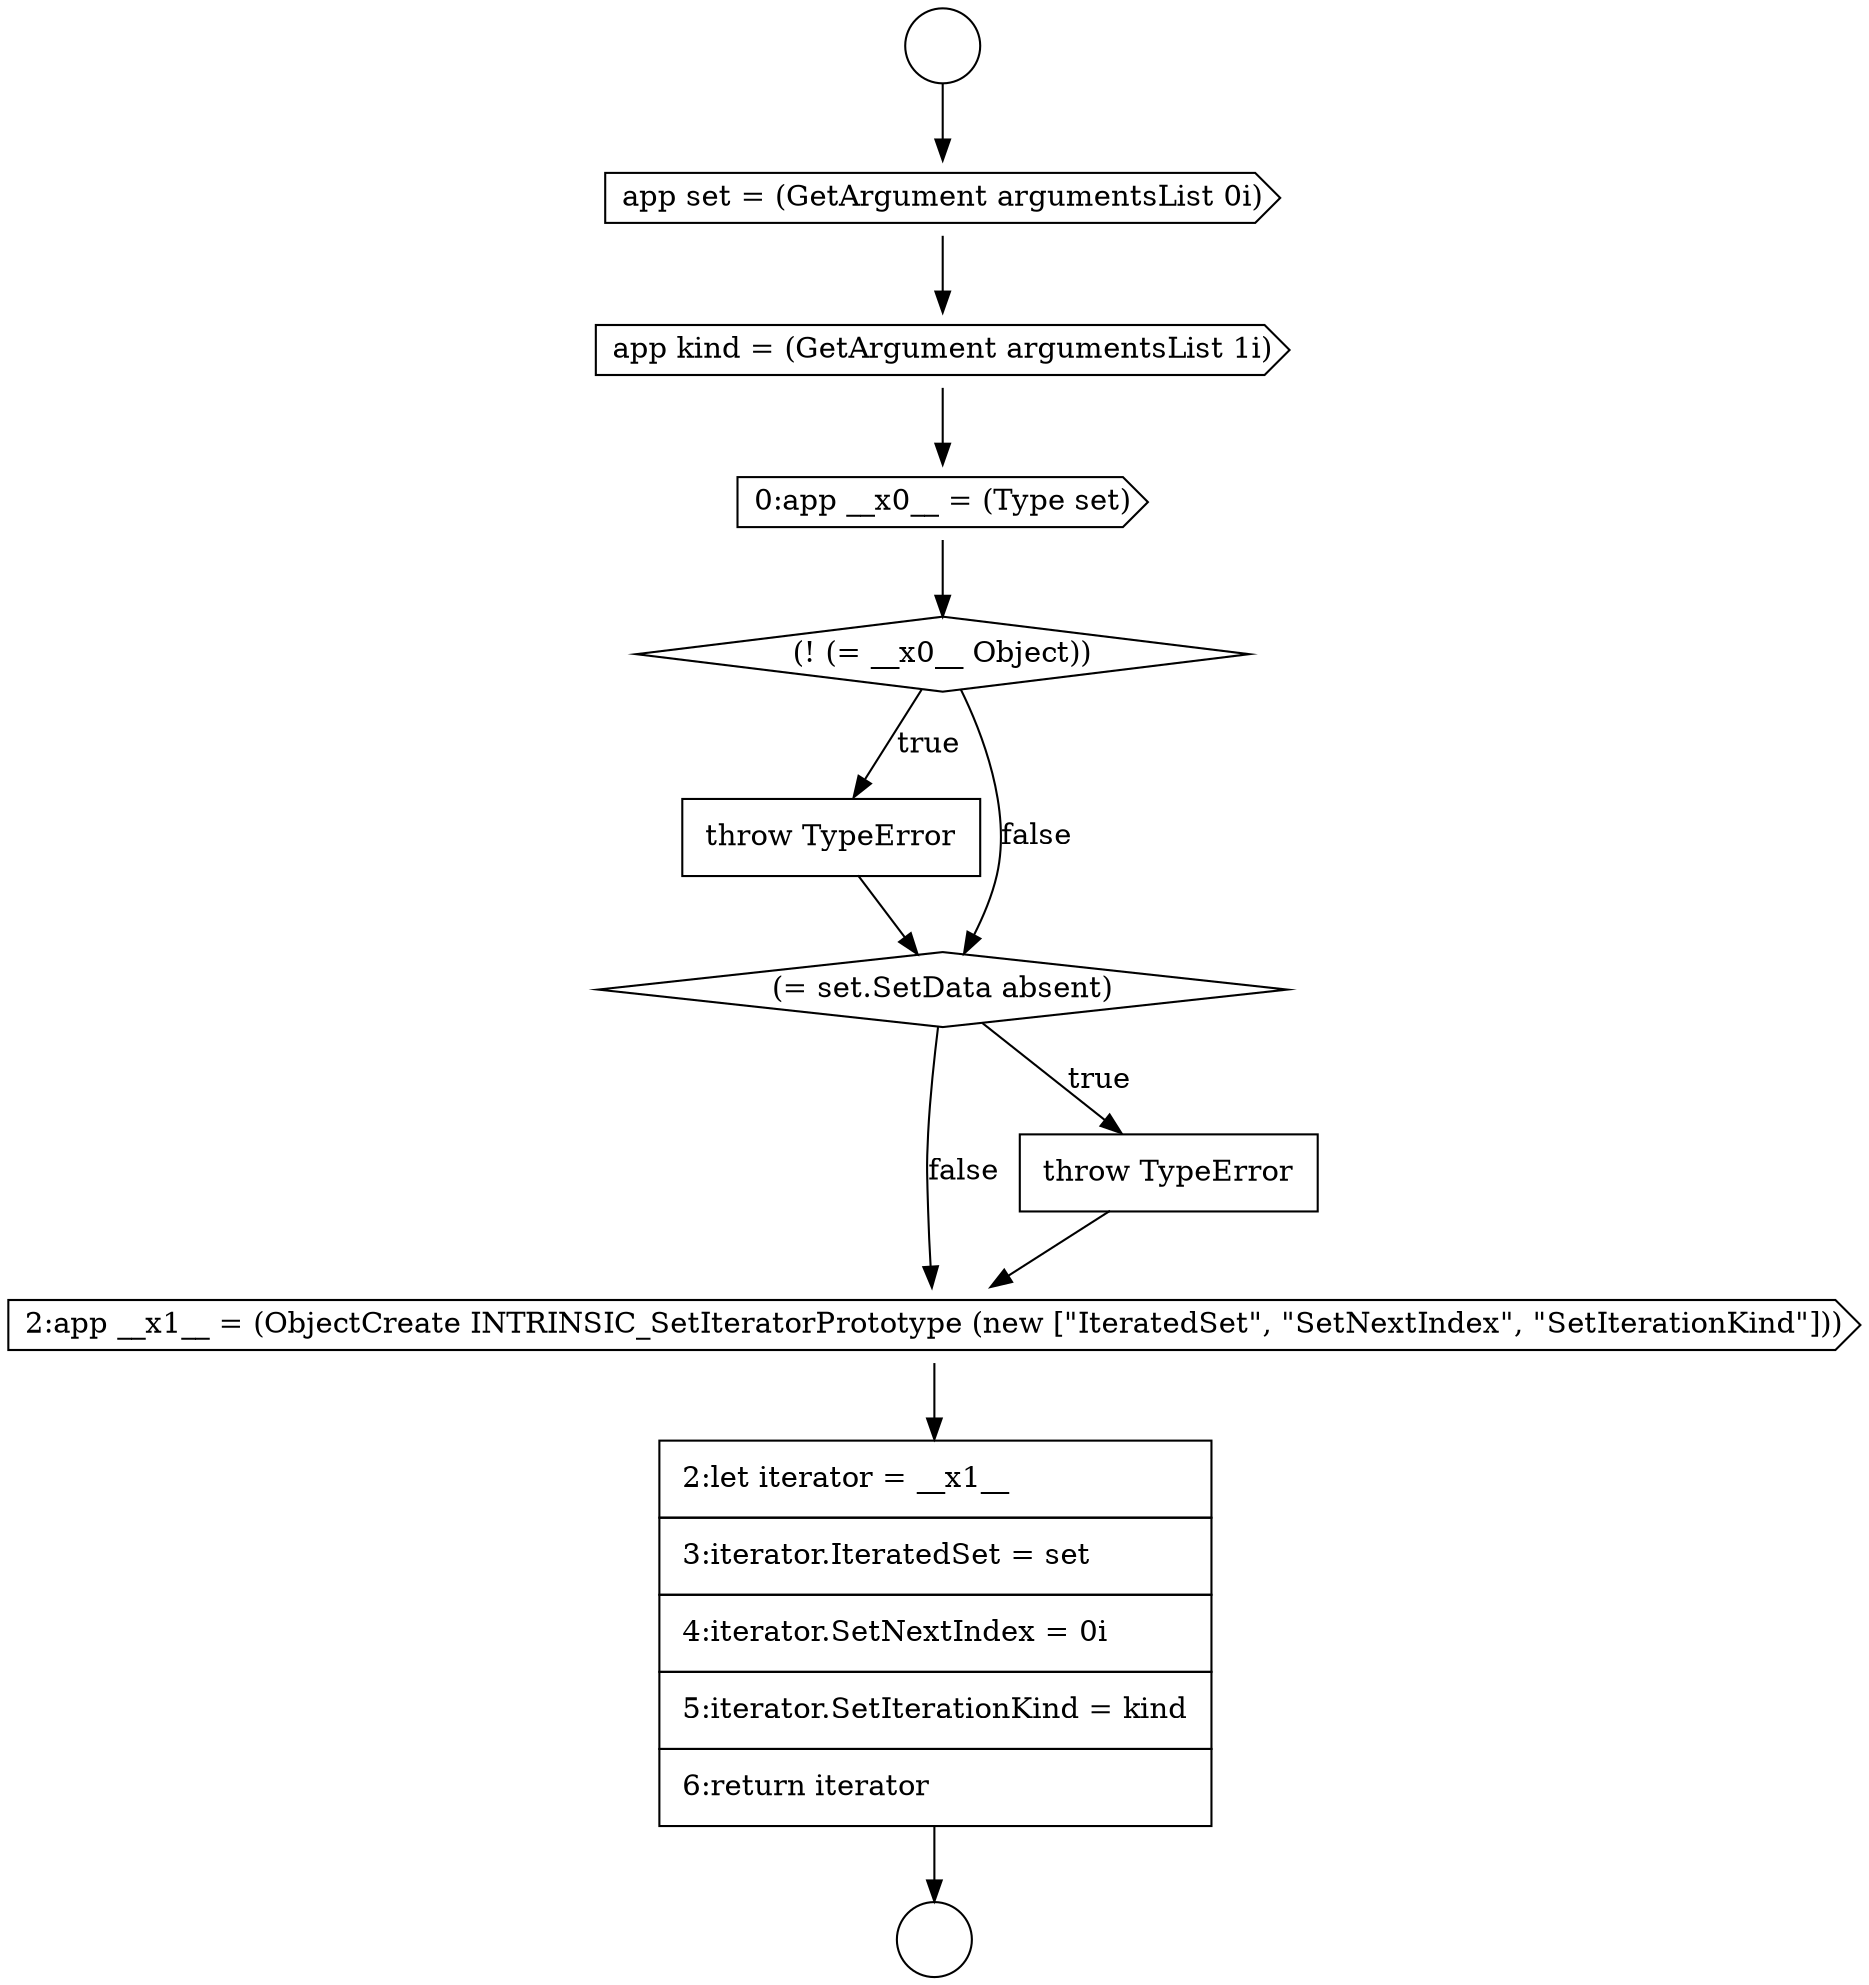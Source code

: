 digraph {
  node15098 [shape=none, margin=0, label=<<font color="black">
    <table border="0" cellborder="1" cellspacing="0" cellpadding="10">
      <tr><td align="left">throw TypeError</td></tr>
    </table>
  </font>> color="black" fillcolor="white" style=filled]
  node15092 [shape=circle label=" " color="black" fillcolor="white" style=filled]
  node15097 [shape=diamond, label=<<font color="black">(! (= __x0__ Object))</font>> color="black" fillcolor="white" style=filled]
  node15093 [shape=circle label=" " color="black" fillcolor="white" style=filled]
  node15101 [shape=cds, label=<<font color="black">2:app __x1__ = (ObjectCreate INTRINSIC_SetIteratorPrototype (new [&quot;IteratedSet&quot;, &quot;SetNextIndex&quot;, &quot;SetIterationKind&quot;]))</font>> color="black" fillcolor="white" style=filled]
  node15100 [shape=none, margin=0, label=<<font color="black">
    <table border="0" cellborder="1" cellspacing="0" cellpadding="10">
      <tr><td align="left">throw TypeError</td></tr>
    </table>
  </font>> color="black" fillcolor="white" style=filled]
  node15094 [shape=cds, label=<<font color="black">app set = (GetArgument argumentsList 0i)</font>> color="black" fillcolor="white" style=filled]
  node15102 [shape=none, margin=0, label=<<font color="black">
    <table border="0" cellborder="1" cellspacing="0" cellpadding="10">
      <tr><td align="left">2:let iterator = __x1__</td></tr>
      <tr><td align="left">3:iterator.IteratedSet = set</td></tr>
      <tr><td align="left">4:iterator.SetNextIndex = 0i</td></tr>
      <tr><td align="left">5:iterator.SetIterationKind = kind</td></tr>
      <tr><td align="left">6:return iterator</td></tr>
    </table>
  </font>> color="black" fillcolor="white" style=filled]
  node15095 [shape=cds, label=<<font color="black">app kind = (GetArgument argumentsList 1i)</font>> color="black" fillcolor="white" style=filled]
  node15099 [shape=diamond, label=<<font color="black">(= set.SetData absent)</font>> color="black" fillcolor="white" style=filled]
  node15096 [shape=cds, label=<<font color="black">0:app __x0__ = (Type set)</font>> color="black" fillcolor="white" style=filled]
  node15094 -> node15095 [ color="black"]
  node15092 -> node15094 [ color="black"]
  node15100 -> node15101 [ color="black"]
  node15095 -> node15096 [ color="black"]
  node15099 -> node15100 [label=<<font color="black">true</font>> color="black"]
  node15099 -> node15101 [label=<<font color="black">false</font>> color="black"]
  node15096 -> node15097 [ color="black"]
  node15101 -> node15102 [ color="black"]
  node15097 -> node15098 [label=<<font color="black">true</font>> color="black"]
  node15097 -> node15099 [label=<<font color="black">false</font>> color="black"]
  node15098 -> node15099 [ color="black"]
  node15102 -> node15093 [ color="black"]
}
